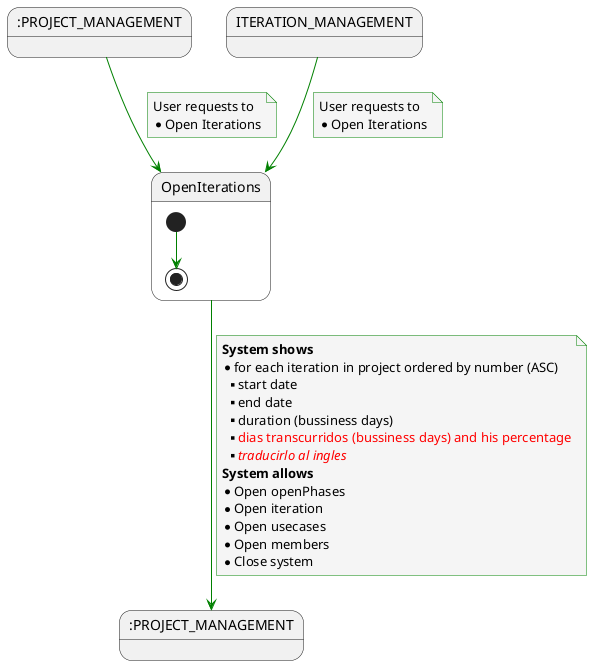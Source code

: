    @startuml
    skinparam {
        NoteBackgroundColor #whiteSmoke
        ArrowColor #green
        NoteBorderColor #green
    }


    state PROJECT_MANAGEMENT as ":PROJECT_MANAGEMENT"
    state 2 as ":PROJECT_MANAGEMENT"

    PROJECT_MANAGEMENT --> OpenIterations
    note on link
        User requests to
        * Open Iterations
    end note

    ITERATION_MANAGEMENT --> OpenIterations
    note on link
        User requests to
        *  Open Iterations
    end note

    state OpenIterations {
        [*] --> [*]
    }

    OpenIterations --> 2
            note on link
                <b>System shows</b>
                * for each iteration in project ordered by number (ASC)
                ** start date
                ** end date
                ** duration (bussiness days)
                ** <color:red>dias transcurridos (bussiness days) and his percentage</color>
                ** <color:red>//traducirlo al ingles//</color>
                <b>System allows</b>
                * Open openPhases
                * Open iteration
                * Open usecases
                * Open members
                * Close system
            end note


@enduml
